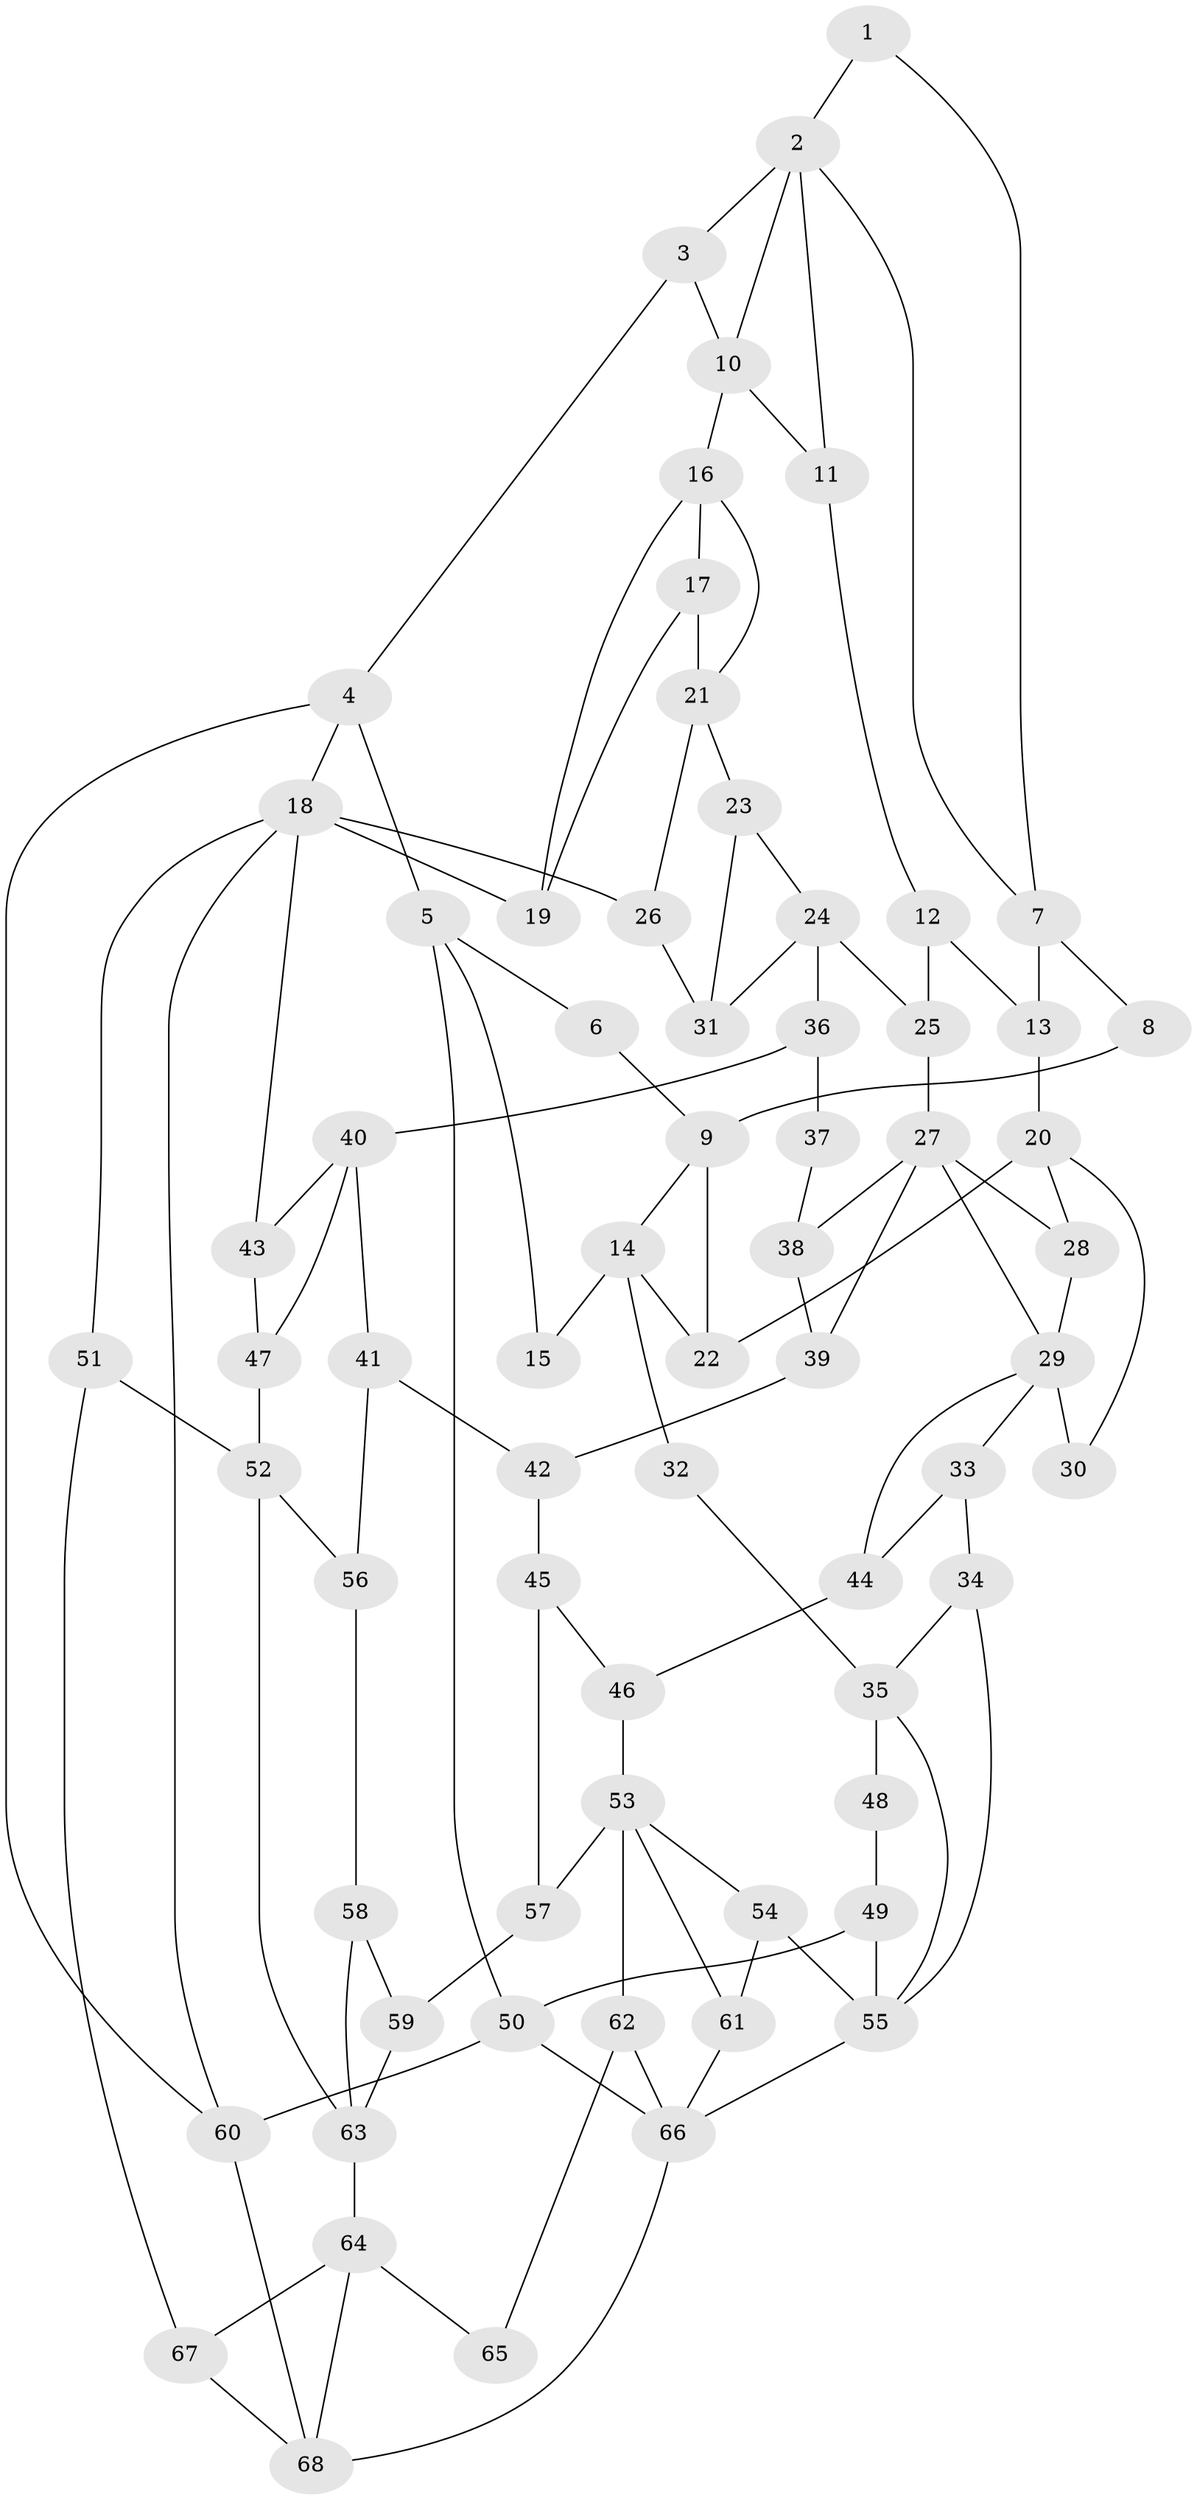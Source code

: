 // original degree distribution, {3: 0.014705882352941176, 4: 0.22794117647058823, 6: 0.21323529411764705, 5: 0.5441176470588235}
// Generated by graph-tools (version 1.1) at 2025/38/03/09/25 02:38:40]
// undirected, 68 vertices, 114 edges
graph export_dot {
graph [start="1"]
  node [color=gray90,style=filled];
  1;
  2;
  3;
  4;
  5;
  6;
  7;
  8;
  9;
  10;
  11;
  12;
  13;
  14;
  15;
  16;
  17;
  18;
  19;
  20;
  21;
  22;
  23;
  24;
  25;
  26;
  27;
  28;
  29;
  30;
  31;
  32;
  33;
  34;
  35;
  36;
  37;
  38;
  39;
  40;
  41;
  42;
  43;
  44;
  45;
  46;
  47;
  48;
  49;
  50;
  51;
  52;
  53;
  54;
  55;
  56;
  57;
  58;
  59;
  60;
  61;
  62;
  63;
  64;
  65;
  66;
  67;
  68;
  1 -- 2 [weight=1.0];
  1 -- 7 [weight=1.0];
  2 -- 3 [weight=1.0];
  2 -- 7 [weight=1.0];
  2 -- 10 [weight=2.0];
  2 -- 11 [weight=1.0];
  3 -- 4 [weight=1.0];
  3 -- 10 [weight=1.0];
  4 -- 5 [weight=1.0];
  4 -- 18 [weight=1.0];
  4 -- 60 [weight=1.0];
  5 -- 6 [weight=1.0];
  5 -- 15 [weight=1.0];
  5 -- 50 [weight=1.0];
  6 -- 9 [weight=1.0];
  7 -- 8 [weight=2.0];
  7 -- 13 [weight=2.0];
  8 -- 9 [weight=2.0];
  9 -- 14 [weight=1.0];
  9 -- 22 [weight=1.0];
  10 -- 11 [weight=1.0];
  10 -- 16 [weight=2.0];
  11 -- 12 [weight=1.0];
  12 -- 13 [weight=1.0];
  12 -- 25 [weight=1.0];
  13 -- 20 [weight=2.0];
  14 -- 15 [weight=2.0];
  14 -- 22 [weight=1.0];
  14 -- 32 [weight=2.0];
  16 -- 17 [weight=2.0];
  16 -- 19 [weight=1.0];
  16 -- 21 [weight=1.0];
  17 -- 19 [weight=1.0];
  17 -- 21 [weight=3.0];
  18 -- 19 [weight=1.0];
  18 -- 26 [weight=1.0];
  18 -- 43 [weight=1.0];
  18 -- 51 [weight=1.0];
  18 -- 60 [weight=1.0];
  20 -- 22 [weight=1.0];
  20 -- 28 [weight=1.0];
  20 -- 30 [weight=1.0];
  21 -- 23 [weight=1.0];
  21 -- 26 [weight=1.0];
  23 -- 24 [weight=1.0];
  23 -- 31 [weight=1.0];
  24 -- 25 [weight=1.0];
  24 -- 31 [weight=1.0];
  24 -- 36 [weight=2.0];
  25 -- 27 [weight=2.0];
  26 -- 31 [weight=1.0];
  27 -- 28 [weight=1.0];
  27 -- 29 [weight=1.0];
  27 -- 38 [weight=1.0];
  27 -- 39 [weight=1.0];
  28 -- 29 [weight=1.0];
  29 -- 30 [weight=2.0];
  29 -- 33 [weight=1.0];
  29 -- 44 [weight=1.0];
  32 -- 35 [weight=2.0];
  33 -- 34 [weight=1.0];
  33 -- 44 [weight=1.0];
  34 -- 35 [weight=1.0];
  34 -- 55 [weight=1.0];
  35 -- 48 [weight=2.0];
  35 -- 55 [weight=1.0];
  36 -- 37 [weight=2.0];
  36 -- 40 [weight=2.0];
  37 -- 38 [weight=1.0];
  38 -- 39 [weight=1.0];
  39 -- 42 [weight=1.0];
  40 -- 41 [weight=1.0];
  40 -- 43 [weight=1.0];
  40 -- 47 [weight=2.0];
  41 -- 42 [weight=1.0];
  41 -- 56 [weight=1.0];
  42 -- 45 [weight=1.0];
  43 -- 47 [weight=1.0];
  44 -- 46 [weight=1.0];
  45 -- 46 [weight=1.0];
  45 -- 57 [weight=1.0];
  46 -- 53 [weight=1.0];
  47 -- 52 [weight=2.0];
  48 -- 49 [weight=1.0];
  49 -- 50 [weight=1.0];
  49 -- 55 [weight=1.0];
  50 -- 60 [weight=1.0];
  50 -- 66 [weight=1.0];
  51 -- 52 [weight=2.0];
  51 -- 67 [weight=1.0];
  52 -- 56 [weight=1.0];
  52 -- 63 [weight=1.0];
  53 -- 54 [weight=1.0];
  53 -- 57 [weight=1.0];
  53 -- 61 [weight=1.0];
  53 -- 62 [weight=2.0];
  54 -- 55 [weight=1.0];
  54 -- 61 [weight=1.0];
  55 -- 66 [weight=1.0];
  56 -- 58 [weight=1.0];
  57 -- 59 [weight=1.0];
  58 -- 59 [weight=1.0];
  58 -- 63 [weight=1.0];
  59 -- 63 [weight=1.0];
  60 -- 68 [weight=1.0];
  61 -- 66 [weight=2.0];
  62 -- 65 [weight=2.0];
  62 -- 66 [weight=1.0];
  63 -- 64 [weight=2.0];
  64 -- 65 [weight=2.0];
  64 -- 67 [weight=1.0];
  64 -- 68 [weight=1.0];
  66 -- 68 [weight=1.0];
  67 -- 68 [weight=1.0];
}
